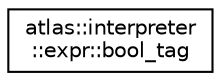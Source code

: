 digraph "Graphical Class Hierarchy"
{
  edge [fontname="Helvetica",fontsize="10",labelfontname="Helvetica",labelfontsize="10"];
  node [fontname="Helvetica",fontsize="10",shape=record];
  rankdir="LR";
  Node1 [label="atlas::interpreter\l::expr::bool_tag",height=0.2,width=0.4,color="black", fillcolor="white", style="filled",URL="$structatlas_1_1interpreter_1_1expr_1_1bool__tag.html"];
}
